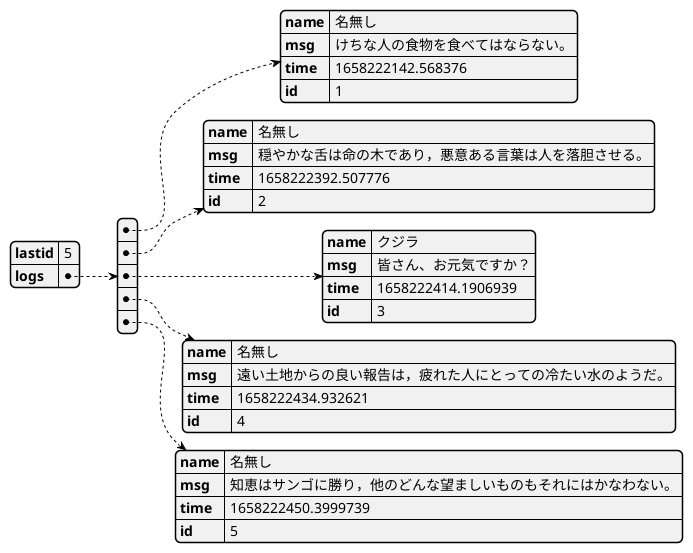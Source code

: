 @startjson
skinparam dpi 500

{"lastid": 5, "logs": [{"name": "\u540d\u7121\u3057", "msg": "\u3051\u3061\u306a\u4eba\u306e\u98df\u7269\u3092\u98df\u3079\u3066\u306f\u306a\u3089\u306a\u3044\u3002", "time": 1658222142.568376, "id": 1}, {"name": "\u540d\u7121\u3057", "msg": "\u7a4f\u3084\u304b\u306a\u820c\u306f\u547d\u306e\u6728\u3067\u3042\u308a\uff0c\u60aa\u610f\u3042\u308b\u8a00\u8449\u306f\u4eba\u3092\u843d\u80c6\u3055\u305b\u308b\u3002", "time": 1658222392.507776, "id": 2}, {"name": "\u30af\u30b8\u30e9", "msg": "\u7686\u3055\u3093\u3001\u304a\u5143\u6c17\u3067\u3059\u304b\uff1f", "time": 1658222414.1906939, "id": 3}, {"name": "\u540d\u7121\u3057", "msg": "\u9060\u3044\u571f\u5730\u304b\u3089\u306e\u826f\u3044\u5831\u544a\u306f\uff0c\u75b2\u308c\u305f\u4eba\u306b\u3068\u3063\u3066\u306e\u51b7\u305f\u3044\u6c34\u306e\u3088\u3046\u3060\u3002", "time": 1658222434.932621, "id": 4}, {"name": "\u540d\u7121\u3057", "msg": "\u77e5\u6075\u306f\u30b5\u30f3\u30b4\u306b\u52dd\u308a\uff0c\u4ed6\u306e\u3069\u3093\u306a\u671b\u307e\u3057\u3044\u3082\u306e\u3082\u305d\u308c\u306b\u306f\u304b\u306a\u308f\u306a\u3044\u3002", "time": 1658222450.3999739, "id": 5}]}
@endjson
